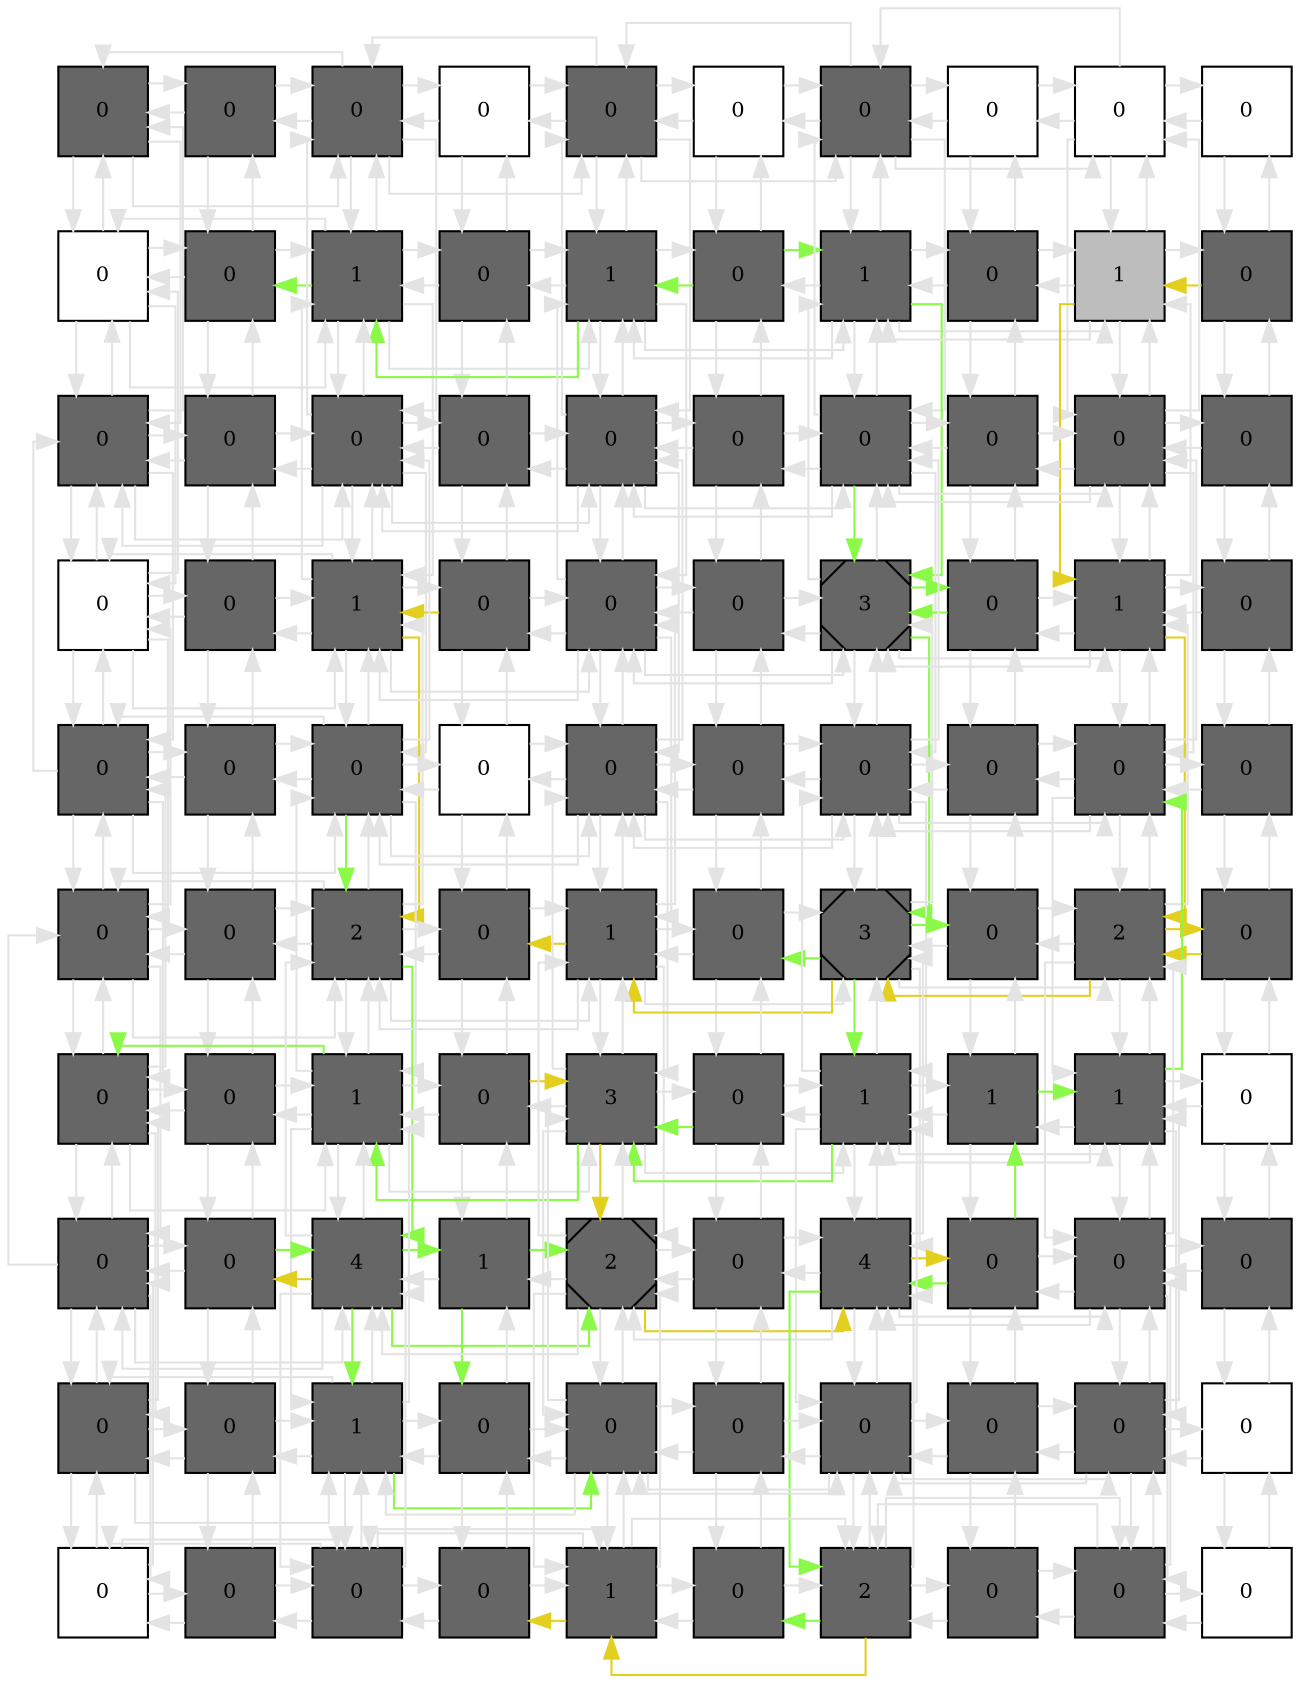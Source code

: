 digraph layout  {
rankdir=TB;
splines=ortho;
node [fixedsize=false, style=filled, width="0.6"];
edge [constraint=false];
0 [fillcolor="#666666", fontsize=10, label=0, shape=square, tooltip="name:  il6 ,\nin_degree: 4,\nout_degree: 4"];
1 [fillcolor="#666666", fontsize=10, label=0, shape=square, tooltip="name:  gp80m_a ,\nin_degree: 3,\nout_degree: 3"];
2 [fillcolor="#666666", fontsize=10, label=0, shape=square, tooltip="name:  dum_gp80_a_il6rc ,\nin_degree: 6,\nout_degree: 6"];
3 [fillcolor="#FFFFFF", fontsize=10, label=0, shape=square, tooltip="name: None,\nin_degree: 3,\nout_degree: 3"];
4 [fillcolor="#666666", fontsize=10, label=0, shape=square, tooltip="name:  raf1 ,\nin_degree: 6,\nout_degree: 6"];
5 [fillcolor="#FFFFFF", fontsize=10, label=0, shape=square, tooltip="name: None,\nin_degree: 3,\nout_degree: 3"];
6 [fillcolor="#666666", fontsize=10, label=0, shape=square, tooltip="name:  gab1_kin ,\nin_degree: 6,\nout_degree: 6"];
7 [fillcolor="#FFFFFF", fontsize=10, label=0, shape=square, tooltip="name: None,\nin_degree: 3,\nout_degree: 3"];
8 [fillcolor="#FFFFFF", fontsize=10, label=0, shape=square, tooltip="name: None,\nin_degree: 5,\nout_degree: 5"];
9 [fillcolor="#FFFFFF", fontsize=10, label=0, shape=square, tooltip="name: None,\nin_degree: 2,\nout_degree: 2"];
10 [fillcolor="#FFFFFF", fontsize=10, label=0, shape=square, tooltip="name: None,\nin_degree: 5,\nout_degree: 5"];
11 [fillcolor="#666666", fontsize=10, label=0, shape=square, tooltip="name:  plcg ,\nin_degree: 4,\nout_degree: 4"];
12 [fillcolor="#666666", fontsize=10, label=1, shape=square, tooltip="name:  gp130m ,\nin_degree: 7,\nout_degree: 7"];
13 [fillcolor="#666666", fontsize=10, label=0, shape=square, tooltip="name:  pi3k ,\nin_degree: 4,\nout_degree: 4"];
14 [fillcolor="#666666", fontsize=10, label=1, shape=square, tooltip="name:  ras ,\nin_degree: 7,\nout_degree: 7"];
15 [fillcolor="#666666", fontsize=10, label=0, shape=square, tooltip="name:  gab1_mem_p ,\nin_degree: 4,\nout_degree: 4"];
16 [fillcolor="#666666", fontsize=10, label=1, shape=square, tooltip="name:  dum_gab1_kin_or_jak1_gab1_mem_p ,\nin_degree: 7,\nout_degree: 7"];
17 [fillcolor="#666666", fontsize=10, label=0, shape=square, tooltip="name:  ras_gap ,\nin_degree: 4,\nout_degree: 4"];
18 [fillcolor="#bdbdbd", fontsize=10, label=1, shape=square, tooltip="name: None,\nin_degree: 6,\nout_degree: 6"];
19 [fillcolor="#666666", fontsize=10, label=0, shape=square, tooltip="name:  mekk1 ,\nin_degree: 3,\nout_degree: 3"];
20 [fillcolor="#666666", fontsize=10, label=0, shape=square, tooltip="name:  gp80s_a ,\nin_degree: 6,\nout_degree: 6"];
21 [fillcolor="#666666", fontsize=10, label=0, shape=square, tooltip="name:  ip3 ,\nin_degree: 4,\nout_degree: 4"];
22 [fillcolor="#666666", fontsize=10, label=0, shape=square, tooltip="name:  il6rc ,\nin_degree: 8,\nout_degree: 8"];
23 [fillcolor="#666666", fontsize=10, label=0, shape=square, tooltip="name:  notshp2_a ,\nin_degree: 4,\nout_degree: 4"];
24 [fillcolor="#666666", fontsize=10, label=0, shape=square, tooltip="name:  grb2_sos ,\nin_degree: 8,\nout_degree: 8"];
25 [fillcolor="#666666", fontsize=10, label=0, shape=square, tooltip="name:  dum_il6rc_p_or_grb2_vav ,\nin_degree: 4,\nout_degree: 4"];
26 [fillcolor="#666666", fontsize=10, label=0, shape=square, tooltip="name:  il6rc_p ,\nin_degree: 8,\nout_degree: 8"];
27 [fillcolor="#666666", fontsize=10, label=0, shape=square, tooltip="name:  ros ,\nin_degree: 4,\nout_degree: 4"];
28 [fillcolor="#666666", fontsize=10, label=0, shape=square, tooltip="name:  vav ,\nin_degree: 7,\nout_degree: 7"];
29 [fillcolor="#666666", fontsize=10, label=0, shape=square, tooltip="name:  rac1 ,\nin_degree: 3,\nout_degree: 3"];
30 [fillcolor="#FFFFFF", fontsize=10, label=0, shape=square, tooltip="name: None,\nin_degree: 6,\nout_degree: 6"];
31 [fillcolor="#666666", fontsize=10, label=0, shape=square, tooltip="name:  ca ,\nin_degree: 4,\nout_degree: 4"];
32 [fillcolor="#666666", fontsize=10, label=1, shape=square, tooltip="name:  pten ,\nin_degree: 8,\nout_degree: 8"];
33 [fillcolor="#666666", fontsize=10, label=0, shape=square, tooltip="name:  pip3 ,\nin_degree: 4,\nout_degree: 4"];
34 [fillcolor="#666666", fontsize=10, label=0, shape=square, tooltip="name:  gab1_mem ,\nin_degree: 8,\nout_degree: 8"];
35 [fillcolor="#666666", fontsize=10, label=0, shape=square, tooltip="name:  sirp1a ,\nin_degree: 4,\nout_degree: 4"];
36 [fillcolor="#666666", fontsize=10, label=3, shape=Msquare, tooltip="name:  shp2 ,\nin_degree: 8,\nout_degree: 8"];
37 [fillcolor="#666666", fontsize=10, label=0, shape=square, tooltip="name:  shp2_a ,\nin_degree: 4,\nout_degree: 4"];
38 [fillcolor="#666666", fontsize=10, label=1, shape=square, tooltip="name:  tdum_shp2_il6rc_p ,\nin_degree: 7,\nout_degree: 7"];
39 [fillcolor="#666666", fontsize=10, label=0, shape=square, tooltip="name:  tdum_shp2_stat1_py ,\nin_degree: 3,\nout_degree: 3"];
40 [fillcolor="#666666", fontsize=10, label=0, shape=square, tooltip="name:  gp130s ,\nin_degree: 6,\nout_degree: 6"];
41 [fillcolor="#666666", fontsize=10, label=0, shape=square, tooltip="name:  cam_ca ,\nin_degree: 4,\nout_degree: 4"];
42 [fillcolor="#666666", fontsize=10, label=0, shape=square, tooltip="name:  camk24 ,\nin_degree: 8,\nout_degree: 8"];
43 [fillcolor="#FFFFFF", fontsize=10, label=0, shape=square, tooltip="name: None,\nin_degree: 4,\nout_degree: 4"];
44 [fillcolor="#666666", fontsize=10, label=0, shape=square, tooltip="name:  mek1 ,\nin_degree: 8,\nout_degree: 8"];
45 [fillcolor="#666666", fontsize=10, label=0, shape=square, tooltip="name:  mek6 ,\nin_degree: 4,\nout_degree: 4"];
46 [fillcolor="#666666", fontsize=10, label=0, shape=square, tooltip="name:  jak1 ,\nin_degree: 8,\nout_degree: 8"];
47 [fillcolor="#666666", fontsize=10, label=0, shape=square, tooltip="name:  tdum_shp2_stat3_py ,\nin_degree: 4,\nout_degree: 4"];
48 [fillcolor="#666666", fontsize=10, label=0, shape=square, tooltip="name:  socs1 ,\nin_degree: 7,\nout_degree: 7"];
49 [fillcolor="#666666", fontsize=10, label=0, shape=square, tooltip="name:  tdum_socs1_vav ,\nin_degree: 3,\nout_degree: 3"];
50 [fillcolor="#666666", fontsize=10, label=0, shape=square, tooltip="name:  pdk1 ,\nin_degree: 6,\nout_degree: 6"];
51 [fillcolor="#666666", fontsize=10, label=0, shape=square, tooltip="name:  phlpp ,\nin_degree: 4,\nout_degree: 4"];
52 [fillcolor="#666666", fontsize=10, label=2, shape=square, tooltip="name:  dum_pkcd_camk24_stat1_ta ,\nin_degree: 8,\nout_degree: 8"];
53 [fillcolor="#666666", fontsize=10, label=0, shape=square, tooltip="name:  pkcd ,\nin_degree: 4,\nout_degree: 4"];
54 [fillcolor="#666666", fontsize=10, label=1, shape=square, tooltip="name:  irs1_ps ,\nin_degree: 8,\nout_degree: 8"];
55 [fillcolor="#666666", fontsize=10, label=0, shape=square, tooltip="name:  irs1_py ,\nin_degree: 4,\nout_degree: 4"];
56 [fillcolor="#666666", fontsize=10, label=3, shape=Msquare, tooltip="name:  stat1_py ,\nin_degree: 8,\nout_degree: 8"];
57 [fillcolor="#666666", fontsize=10, label=0, shape=square, tooltip="name:  stat3_py ,\nin_degree: 4,\nout_degree: 4"];
58 [fillcolor="#666666", fontsize=10, label=2, shape=square, tooltip="name:  cyt_ptpe ,\nin_degree: 7,\nout_degree: 7"];
59 [fillcolor="#666666", fontsize=10, label=0, shape=square, tooltip="name:  mek4 ,\nin_degree: 3,\nout_degree: 3"];
60 [fillcolor="#666666", fontsize=10, label=0, shape=square, tooltip="name:  mk2 ,\nin_degree: 6,\nout_degree: 6"];
61 [fillcolor="#666666", fontsize=10, label=0, shape=square, tooltip="name:  pias1 ,\nin_degree: 4,\nout_degree: 4"];
62 [fillcolor="#666666", fontsize=10, label=1, shape=square, tooltip="name:  stat1_ta ,\nin_degree: 8,\nout_degree: 8"];
63 [fillcolor="#666666", fontsize=10, label=0, shape=square, tooltip="name:  slim ,\nin_degree: 4,\nout_degree: 4"];
64 [fillcolor="#666666", fontsize=10, label=3, shape=square, tooltip="name:  erk12 ,\nin_degree: 8,\nout_degree: 8"];
65 [fillcolor="#666666", fontsize=10, label=0, shape=square, tooltip="name:  p38 ,\nin_degree: 4,\nout_degree: 4"];
66 [fillcolor="#666666", fontsize=10, label=1, shape=square, tooltip="name:  socs3 ,\nin_degree: 8,\nout_degree: 8"];
67 [fillcolor="#666666", fontsize=10, label=1, shape=square, tooltip="name:  junb ,\nin_degree: 4,\nout_degree: 4"];
68 [fillcolor="#666666", fontsize=10, label=1, shape=square, tooltip="name:  ir ,\nin_degree: 7,\nout_degree: 7"];
69 [fillcolor="#FFFFFF", fontsize=10, label=0, shape=square, tooltip="name: None,\nin_degree: 3,\nout_degree: 3"];
70 [fillcolor="#666666", fontsize=10, label=0, shape=square, tooltip="name:  ship ,\nin_degree: 6,\nout_degree: 6"];
71 [fillcolor="#666666", fontsize=10, label=0, shape=square, tooltip="name:  akt ,\nin_degree: 4,\nout_degree: 4"];
72 [fillcolor="#666666", fontsize=10, label=4, shape=square, tooltip="name:  fkhr ,\nin_degree: 8,\nout_degree: 8"];
73 [fillcolor="#666666", fontsize=10, label=1, shape=square, tooltip="name:  dum_mtorc1_or_pkcd_stat3_ta ,\nin_degree: 4,\nout_degree: 4"];
74 [fillcolor="#666666", fontsize=10, label=2, shape=Msquare, tooltip="name:  pro_proliferative ,\nin_degree: 8,\nout_degree: 8"];
75 [fillcolor="#666666", fontsize=10, label=0, shape=square, tooltip="name:  cebpb ,\nin_degree: 4,\nout_degree: 4"];
76 [fillcolor="#666666", fontsize=10, label=4, shape=square, tooltip="name:  pias3 ,\nin_degree: 8,\nout_degree: 8"];
77 [fillcolor="#666666", fontsize=10, label=0, shape=square, tooltip="name:  stat3_ta ,\nin_degree: 4,\nout_degree: 4"];
78 [fillcolor="#666666", fontsize=10, label=0, shape=square, tooltip="name:  a2m_gfbg ,\nin_degree: 7,\nout_degree: 7"];
79 [fillcolor="#666666", fontsize=10, label=0, shape=square, tooltip="name:  cmyc ,\nin_degree: 3,\nout_degree: 3"];
80 [fillcolor="#666666", fontsize=10, label=0, shape=square, tooltip="name:  mtor ,\nin_degree: 5,\nout_degree: 5"];
81 [fillcolor="#666666", fontsize=10, label=0, shape=square, tooltip="name:  mtorc2 ,\nin_degree: 4,\nout_degree: 4"];
82 [fillcolor="#666666", fontsize=10, label=1, shape=square, tooltip="name:  mtorc1 ,\nin_degree: 7,\nout_degree: 7"];
83 [fillcolor="#666666", fontsize=10, label=0, shape=square, tooltip="name:  bad ,\nin_degree: 4,\nout_degree: 4"];
84 [fillcolor="#666666", fontsize=10, label=0, shape=square, tooltip="name:  p70s6k ,\nin_degree: 7,\nout_degree: 7"];
85 [fillcolor="#666666", fontsize=10, label=0, shape=square, tooltip="name:  pro_hgf ,\nin_degree: 4,\nout_degree: 4"];
86 [fillcolor="#666666", fontsize=10, label=0, shape=square, tooltip="name:  tdum_socs3_shp2 ,\nin_degree: 7,\nout_degree: 7"];
87 [fillcolor="#666666", fontsize=10, label=0, shape=square, tooltip="name:  crp ,\nin_degree: 4,\nout_degree: 4"];
88 [fillcolor="#666666", fontsize=10, label=0, shape=square, tooltip="name:  nfkb ,\nin_degree: 6,\nout_degree: 6"];
89 [fillcolor="#FFFFFF", fontsize=10, label=0, shape=square, tooltip="name: None,\nin_degree: 3,\nout_degree: 3"];
90 [fillcolor="#FFFFFF", fontsize=10, label=0, shape=square, tooltip="name: None,\nin_degree: 4,\nout_degree: 4"];
91 [fillcolor="#666666", fontsize=10, label=0, shape=square, tooltip="name:  casp9 ,\nin_degree: 3,\nout_degree: 3"];
92 [fillcolor="#666666", fontsize=10, label=0, shape=square, tooltip="name:  gsk3 ,\nin_degree: 6,\nout_degree: 6"];
93 [fillcolor="#666666", fontsize=10, label=0, shape=square, tooltip="name:  anti_apoptotic ,\nin_degree: 3,\nout_degree: 3"];
94 [fillcolor="#666666", fontsize=10, label=1, shape=square, tooltip="name:  var_app ,\nin_degree: 6,\nout_degree: 6"];
95 [fillcolor="#666666", fontsize=10, label=0, shape=square, tooltip="name:  cebpd ,\nin_degree: 3,\nout_degree: 3"];
96 [fillcolor="#666666", fontsize=10, label=2, shape=square, tooltip="name:  dum_cebp_saa ,\nin_degree: 6,\nout_degree: 6"];
97 [fillcolor="#666666", fontsize=10, label=0, shape=square, tooltip="name:  cfos ,\nin_degree: 3,\nout_degree: 3"];
98 [fillcolor="#666666", fontsize=10, label=0, shape=square, tooltip="name:  saa ,\nin_degree: 5,\nout_degree: 5"];
99 [fillcolor="#FFFFFF", fontsize=10, label=0, shape=square, tooltip="name: None,\nin_degree: 2,\nout_degree: 2"];
0 -> 1  [color=grey89, style="penwidth(0.1)", tooltip=" ", weight=1];
0 -> 10  [color=grey89, style="penwidth(0.1)", tooltip=" ", weight=1];
0 -> 20  [color=grey89, style="penwidth(0.1)", tooltip=" ", weight=1];
0 -> 2  [color=grey89, style="penwidth(0.1)", tooltip=" ", weight=1];
1 -> 0  [color=grey89, style="penwidth(0.1)", tooltip=" ", weight=1];
1 -> 2  [color=grey89, style="penwidth(0.1)", tooltip=" ", weight=1];
1 -> 11  [color=grey89, style="penwidth(0.1)", tooltip=" ", weight=1];
2 -> 1  [color=grey89, style="penwidth(0.1)", tooltip=" ", weight=1];
2 -> 3  [color=grey89, style="penwidth(0.1)", tooltip=" ", weight=1];
2 -> 12  [color=grey89, style="penwidth(0.1)", tooltip=" ", weight=1];
2 -> 22  [color=grey89, style="penwidth(0.1)", tooltip=" ", weight=1];
2 -> 4  [color=grey89, style="penwidth(0.1)", tooltip=" ", weight=1];
2 -> 0  [color=grey89, style="penwidth(0.1)", tooltip=" ", weight=1];
3 -> 2  [color=grey89, style="penwidth(0.1)", tooltip=" ", weight=1];
3 -> 4  [color=grey89, style="penwidth(0.1)", tooltip=" ", weight=1];
3 -> 13  [color=grey89, style="penwidth(0.1)", tooltip=" ", weight=1];
4 -> 3  [color=grey89, style="penwidth(0.1)", tooltip=" ", weight=1];
4 -> 5  [color=grey89, style="penwidth(0.1)", tooltip=" ", weight=1];
4 -> 14  [color=grey89, style="penwidth(0.1)", tooltip=" ", weight=1];
4 -> 24  [color=grey89, style="penwidth(0.1)", tooltip=" ", weight=1];
4 -> 6  [color=grey89, style="penwidth(0.1)", tooltip=" ", weight=1];
4 -> 2  [color=grey89, style="penwidth(0.1)", tooltip=" ", weight=1];
5 -> 4  [color=grey89, style="penwidth(0.1)", tooltip=" ", weight=1];
5 -> 6  [color=grey89, style="penwidth(0.1)", tooltip=" ", weight=1];
5 -> 15  [color=grey89, style="penwidth(0.1)", tooltip=" ", weight=1];
6 -> 5  [color=grey89, style="penwidth(0.1)", tooltip=" ", weight=1];
6 -> 7  [color=grey89, style="penwidth(0.1)", tooltip=" ", weight=1];
6 -> 16  [color=grey89, style="penwidth(0.1)", tooltip=" ", weight=1];
6 -> 26  [color=grey89, style="penwidth(0.1)", tooltip=" ", weight=1];
6 -> 8  [color=grey89, style="penwidth(0.1)", tooltip=" ", weight=1];
6 -> 4  [color=grey89, style="penwidth(0.1)", tooltip=" ", weight=1];
7 -> 6  [color=grey89, style="penwidth(0.1)", tooltip=" ", weight=1];
7 -> 8  [color=grey89, style="penwidth(0.1)", tooltip=" ", weight=1];
7 -> 17  [color=grey89, style="penwidth(0.1)", tooltip=" ", weight=1];
8 -> 7  [color=grey89, style="penwidth(0.1)", tooltip=" ", weight=1];
8 -> 9  [color=grey89, style="penwidth(0.1)", tooltip=" ", weight=1];
8 -> 18  [color=grey89, style="penwidth(0.1)", tooltip=" ", weight=1];
8 -> 28  [color=grey89, style="penwidth(0.1)", tooltip=" ", weight=1];
8 -> 6  [color=grey89, style="penwidth(0.1)", tooltip=" ", weight=1];
9 -> 8  [color=grey89, style="penwidth(0.1)", tooltip=" ", weight=1];
9 -> 19  [color=grey89, style="penwidth(0.1)", tooltip=" ", weight=1];
10 -> 0  [color=grey89, style="penwidth(0.1)", tooltip=" ", weight=1];
10 -> 11  [color=grey89, style="penwidth(0.1)", tooltip=" ", weight=1];
10 -> 20  [color=grey89, style="penwidth(0.1)", tooltip=" ", weight=1];
10 -> 30  [color=grey89, style="penwidth(0.1)", tooltip=" ", weight=1];
10 -> 12  [color=grey89, style="penwidth(0.1)", tooltip=" ", weight=1];
11 -> 1  [color=grey89, style="penwidth(0.1)", tooltip=" ", weight=1];
11 -> 10  [color=grey89, style="penwidth(0.1)", tooltip=" ", weight=1];
11 -> 12  [color=grey89, style="penwidth(0.1)", tooltip=" ", weight=1];
11 -> 21  [color=grey89, style="penwidth(0.1)", tooltip=" ", weight=1];
12 -> 2  [color=grey89, style="penwidth(0.1)", tooltip=" ", weight=1];
12 -> 11  [color="#8AF947", style="penwidth(0.1)", tooltip="15( gab1_mem_p ) to 11( plcg )", weight=1];
12 -> 13  [color=grey89, style="penwidth(0.1)", tooltip=" ", weight=1];
12 -> 22  [color=grey89, style="penwidth(0.1)", tooltip=" ", weight=1];
12 -> 32  [color=grey89, style="penwidth(0.1)", tooltip=" ", weight=1];
12 -> 14  [color=grey89, style="penwidth(0.1)", tooltip=" ", weight=1];
12 -> 10  [color=grey89, style="penwidth(0.1)", tooltip=" ", weight=1];
13 -> 3  [color=grey89, style="penwidth(0.1)", tooltip=" ", weight=1];
13 -> 12  [color=grey89, style="penwidth(0.1)", tooltip=" ", weight=1];
13 -> 14  [color=grey89, style="penwidth(0.1)", tooltip=" ", weight=1];
13 -> 23  [color=grey89, style="penwidth(0.1)", tooltip=" ", weight=1];
14 -> 4  [color=grey89, style="penwidth(0.1)", tooltip=" ", weight=1];
14 -> 13  [color=grey89, style="penwidth(0.1)", tooltip=" ", weight=1];
14 -> 15  [color=grey89, style="penwidth(0.1)", tooltip=" ", weight=1];
14 -> 24  [color=grey89, style="penwidth(0.1)", tooltip=" ", weight=1];
14 -> 34  [color=grey89, style="penwidth(0.1)", tooltip=" ", weight=1];
14 -> 16  [color=grey89, style="penwidth(0.1)", tooltip=" ", weight=1];
14 -> 12  [color="#8AF947", style="penwidth(0.1)", tooltip="15( gab1_mem_p ) to 11( plcg )", weight=1];
15 -> 5  [color=grey89, style="penwidth(0.1)", tooltip=" ", weight=1];
15 -> 14  [color="#8AF947", style="penwidth(0.1)", tooltip="15( gab1_mem_p ) to 11( plcg )", weight=1];
15 -> 16  [color="#8AF947", style="penwidth(0.1)", tooltip="15( gab1_mem_p ) to 37( shp2_a )", weight=1];
15 -> 25  [color=grey89, style="penwidth(0.1)", tooltip=" ", weight=1];
16 -> 6  [color=grey89, style="penwidth(0.1)", tooltip=" ", weight=1];
16 -> 15  [color=grey89, style="penwidth(0.1)", tooltip=" ", weight=1];
16 -> 17  [color=grey89, style="penwidth(0.1)", tooltip=" ", weight=1];
16 -> 26  [color=grey89, style="penwidth(0.1)", tooltip=" ", weight=1];
16 -> 36  [color="#8AF947", style="penwidth(0.1)", tooltip="15( gab1_mem_p ) to 37( shp2_a )", weight=1];
16 -> 18  [color=grey89, style="penwidth(0.1)", tooltip=" ", weight=1];
16 -> 14  [color=grey89, style="penwidth(0.1)", tooltip=" ", weight=1];
17 -> 7  [color=grey89, style="penwidth(0.1)", tooltip=" ", weight=1];
17 -> 16  [color=grey89, style="penwidth(0.1)", tooltip=" ", weight=1];
17 -> 18  [color=grey89, style="penwidth(0.1)", tooltip=" ", weight=1];
17 -> 27  [color=grey89, style="penwidth(0.1)", tooltip=" ", weight=1];
18 -> 8  [color=grey89, style="penwidth(0.1)", tooltip=" ", weight=1];
18 -> 17  [color=grey89, style="penwidth(0.1)", tooltip=" ", weight=1];
18 -> 19  [color=grey89, style="penwidth(0.1)", tooltip=" ", weight=1];
18 -> 28  [color=grey89, style="penwidth(0.1)", tooltip=" ", weight=1];
18 -> 38  [color="#E2CF1F", style="penwidth(0.1)", tooltip="19( mekk1 ) to 59( mek4 )", weight=1];
18 -> 16  [color=grey89, style="penwidth(0.1)", tooltip=" ", weight=1];
19 -> 9  [color=grey89, style="penwidth(0.1)", tooltip=" ", weight=1];
19 -> 18  [color="#E2CF1F", style="penwidth(0.1)", tooltip="19( mekk1 ) to 59( mek4 )", weight=1];
19 -> 29  [color=grey89, style="penwidth(0.1)", tooltip=" ", weight=1];
20 -> 10  [color=grey89, style="penwidth(0.1)", tooltip=" ", weight=1];
20 -> 21  [color=grey89, style="penwidth(0.1)", tooltip=" ", weight=1];
20 -> 30  [color=grey89, style="penwidth(0.1)", tooltip=" ", weight=1];
20 -> 40  [color=grey89, style="penwidth(0.1)", tooltip=" ", weight=1];
20 -> 0  [color=grey89, style="penwidth(0.1)", tooltip=" ", weight=1];
20 -> 22  [color=grey89, style="penwidth(0.1)", tooltip=" ", weight=1];
21 -> 11  [color=grey89, style="penwidth(0.1)", tooltip=" ", weight=1];
21 -> 20  [color=grey89, style="penwidth(0.1)", tooltip=" ", weight=1];
21 -> 22  [color=grey89, style="penwidth(0.1)", tooltip=" ", weight=1];
21 -> 31  [color=grey89, style="penwidth(0.1)", tooltip=" ", weight=1];
22 -> 12  [color=grey89, style="penwidth(0.1)", tooltip=" ", weight=1];
22 -> 21  [color=grey89, style="penwidth(0.1)", tooltip=" ", weight=1];
22 -> 23  [color=grey89, style="penwidth(0.1)", tooltip=" ", weight=1];
22 -> 32  [color=grey89, style="penwidth(0.1)", tooltip=" ", weight=1];
22 -> 42  [color=grey89, style="penwidth(0.1)", tooltip=" ", weight=1];
22 -> 2  [color=grey89, style="penwidth(0.1)", tooltip=" ", weight=1];
22 -> 24  [color=grey89, style="penwidth(0.1)", tooltip=" ", weight=1];
22 -> 20  [color=grey89, style="penwidth(0.1)", tooltip=" ", weight=1];
23 -> 13  [color=grey89, style="penwidth(0.1)", tooltip=" ", weight=1];
23 -> 22  [color=grey89, style="penwidth(0.1)", tooltip=" ", weight=1];
23 -> 24  [color=grey89, style="penwidth(0.1)", tooltip=" ", weight=1];
23 -> 33  [color=grey89, style="penwidth(0.1)", tooltip=" ", weight=1];
24 -> 14  [color=grey89, style="penwidth(0.1)", tooltip=" ", weight=1];
24 -> 23  [color=grey89, style="penwidth(0.1)", tooltip=" ", weight=1];
24 -> 25  [color=grey89, style="penwidth(0.1)", tooltip=" ", weight=1];
24 -> 34  [color=grey89, style="penwidth(0.1)", tooltip=" ", weight=1];
24 -> 44  [color=grey89, style="penwidth(0.1)", tooltip=" ", weight=1];
24 -> 4  [color=grey89, style="penwidth(0.1)", tooltip=" ", weight=1];
24 -> 26  [color=grey89, style="penwidth(0.1)", tooltip=" ", weight=1];
24 -> 22  [color=grey89, style="penwidth(0.1)", tooltip=" ", weight=1];
25 -> 15  [color=grey89, style="penwidth(0.1)", tooltip=" ", weight=1];
25 -> 24  [color=grey89, style="penwidth(0.1)", tooltip=" ", weight=1];
25 -> 26  [color=grey89, style="penwidth(0.1)", tooltip=" ", weight=1];
25 -> 35  [color=grey89, style="penwidth(0.1)", tooltip=" ", weight=1];
26 -> 16  [color=grey89, style="penwidth(0.1)", tooltip=" ", weight=1];
26 -> 25  [color=grey89, style="penwidth(0.1)", tooltip=" ", weight=1];
26 -> 27  [color=grey89, style="penwidth(0.1)", tooltip=" ", weight=1];
26 -> 36  [color="#8AF947", style="penwidth(0.1)", tooltip="26( il6rc_p ) to 57( stat3_py )", weight=1];
26 -> 46  [color=grey89, style="penwidth(0.1)", tooltip=" ", weight=1];
26 -> 6  [color=grey89, style="penwidth(0.1)", tooltip=" ", weight=1];
26 -> 28  [color=grey89, style="penwidth(0.1)", tooltip=" ", weight=1];
26 -> 24  [color=grey89, style="penwidth(0.1)", tooltip=" ", weight=1];
27 -> 17  [color=grey89, style="penwidth(0.1)", tooltip=" ", weight=1];
27 -> 26  [color=grey89, style="penwidth(0.1)", tooltip=" ", weight=1];
27 -> 28  [color=grey89, style="penwidth(0.1)", tooltip=" ", weight=1];
27 -> 37  [color=grey89, style="penwidth(0.1)", tooltip=" ", weight=1];
28 -> 18  [color=grey89, style="penwidth(0.1)", tooltip=" ", weight=1];
28 -> 27  [color=grey89, style="penwidth(0.1)", tooltip=" ", weight=1];
28 -> 29  [color=grey89, style="penwidth(0.1)", tooltip=" ", weight=1];
28 -> 38  [color=grey89, style="penwidth(0.1)", tooltip=" ", weight=1];
28 -> 48  [color=grey89, style="penwidth(0.1)", tooltip=" ", weight=1];
28 -> 8  [color=grey89, style="penwidth(0.1)", tooltip=" ", weight=1];
28 -> 26  [color=grey89, style="penwidth(0.1)", tooltip=" ", weight=1];
29 -> 19  [color=grey89, style="penwidth(0.1)", tooltip=" ", weight=1];
29 -> 28  [color=grey89, style="penwidth(0.1)", tooltip=" ", weight=1];
29 -> 39  [color=grey89, style="penwidth(0.1)", tooltip=" ", weight=1];
30 -> 20  [color=grey89, style="penwidth(0.1)", tooltip=" ", weight=1];
30 -> 31  [color=grey89, style="penwidth(0.1)", tooltip=" ", weight=1];
30 -> 40  [color=grey89, style="penwidth(0.1)", tooltip=" ", weight=1];
30 -> 50  [color=grey89, style="penwidth(0.1)", tooltip=" ", weight=1];
30 -> 10  [color=grey89, style="penwidth(0.1)", tooltip=" ", weight=1];
30 -> 32  [color=grey89, style="penwidth(0.1)", tooltip=" ", weight=1];
31 -> 21  [color=grey89, style="penwidth(0.1)", tooltip=" ", weight=1];
31 -> 30  [color=grey89, style="penwidth(0.1)", tooltip=" ", weight=1];
31 -> 32  [color=grey89, style="penwidth(0.1)", tooltip=" ", weight=1];
31 -> 41  [color=grey89, style="penwidth(0.1)", tooltip=" ", weight=1];
32 -> 22  [color=grey89, style="penwidth(0.1)", tooltip=" ", weight=1];
32 -> 31  [color=grey89, style="penwidth(0.1)", tooltip=" ", weight=1];
32 -> 33  [color=grey89, style="penwidth(0.1)", tooltip=" ", weight=1];
32 -> 42  [color=grey89, style="penwidth(0.1)", tooltip=" ", weight=1];
32 -> 52  [color="#E2CF1F", style="penwidth(0.1)", tooltip="33( pip3 ) to 71( akt )", weight=1];
32 -> 12  [color=grey89, style="penwidth(0.1)", tooltip=" ", weight=1];
32 -> 34  [color=grey89, style="penwidth(0.1)", tooltip=" ", weight=1];
32 -> 30  [color=grey89, style="penwidth(0.1)", tooltip=" ", weight=1];
33 -> 23  [color=grey89, style="penwidth(0.1)", tooltip=" ", weight=1];
33 -> 32  [color="#E2CF1F", style="penwidth(0.1)", tooltip="33( pip3 ) to 71( akt )", weight=1];
33 -> 34  [color=grey89, style="penwidth(0.1)", tooltip=" ", weight=1];
33 -> 43  [color=grey89, style="penwidth(0.1)", tooltip=" ", weight=1];
34 -> 24  [color=grey89, style="penwidth(0.1)", tooltip=" ", weight=1];
34 -> 33  [color=grey89, style="penwidth(0.1)", tooltip=" ", weight=1];
34 -> 35  [color=grey89, style="penwidth(0.1)", tooltip=" ", weight=1];
34 -> 44  [color=grey89, style="penwidth(0.1)", tooltip=" ", weight=1];
34 -> 54  [color=grey89, style="penwidth(0.1)", tooltip=" ", weight=1];
34 -> 14  [color=grey89, style="penwidth(0.1)", tooltip=" ", weight=1];
34 -> 36  [color=grey89, style="penwidth(0.1)", tooltip=" ", weight=1];
34 -> 32  [color=grey89, style="penwidth(0.1)", tooltip=" ", weight=1];
35 -> 25  [color=grey89, style="penwidth(0.1)", tooltip=" ", weight=1];
35 -> 34  [color=grey89, style="penwidth(0.1)", tooltip=" ", weight=1];
35 -> 36  [color=grey89, style="penwidth(0.1)", tooltip=" ", weight=1];
35 -> 45  [color=grey89, style="penwidth(0.1)", tooltip=" ", weight=1];
36 -> 26  [color=grey89, style="penwidth(0.1)", tooltip=" ", weight=1];
36 -> 35  [color=grey89, style="penwidth(0.1)", tooltip=" ", weight=1];
36 -> 37  [color="#8AF947", style="penwidth(0.1)", tooltip="15( gab1_mem_p ) to 37( shp2_a )", weight=1];
36 -> 46  [color=grey89, style="penwidth(0.1)", tooltip=" ", weight=1];
36 -> 56  [color="#8AF947", style="penwidth(0.1)", tooltip="26( il6rc_p ) to 57( stat3_py )", weight=1];
36 -> 16  [color=grey89, style="penwidth(0.1)", tooltip=" ", weight=1];
36 -> 38  [color=grey89, style="penwidth(0.1)", tooltip=" ", weight=1];
36 -> 34  [color=grey89, style="penwidth(0.1)", tooltip=" ", weight=1];
37 -> 27  [color=grey89, style="penwidth(0.1)", tooltip=" ", weight=1];
37 -> 36  [color="#8AF947", style="penwidth(0.1)", tooltip="37( shp2_a ) to 55( irs1_py )", weight=1];
37 -> 38  [color=grey89, style="penwidth(0.1)", tooltip=" ", weight=1];
37 -> 47  [color=grey89, style="penwidth(0.1)", tooltip=" ", weight=1];
38 -> 28  [color=grey89, style="penwidth(0.1)", tooltip=" ", weight=1];
38 -> 37  [color=grey89, style="penwidth(0.1)", tooltip=" ", weight=1];
38 -> 39  [color=grey89, style="penwidth(0.1)", tooltip=" ", weight=1];
38 -> 48  [color=grey89, style="penwidth(0.1)", tooltip=" ", weight=1];
38 -> 58  [color="#E2CF1F", style="penwidth(0.1)", tooltip="19( mekk1 ) to 59( mek4 )", weight=1];
38 -> 18  [color=grey89, style="penwidth(0.1)", tooltip=" ", weight=1];
38 -> 36  [color=grey89, style="penwidth(0.1)", tooltip=" ", weight=1];
39 -> 29  [color=grey89, style="penwidth(0.1)", tooltip=" ", weight=1];
39 -> 38  [color=grey89, style="penwidth(0.1)", tooltip=" ", weight=1];
39 -> 49  [color=grey89, style="penwidth(0.1)", tooltip=" ", weight=1];
40 -> 30  [color=grey89, style="penwidth(0.1)", tooltip=" ", weight=1];
40 -> 41  [color=grey89, style="penwidth(0.1)", tooltip=" ", weight=1];
40 -> 50  [color=grey89, style="penwidth(0.1)", tooltip=" ", weight=1];
40 -> 60  [color=grey89, style="penwidth(0.1)", tooltip=" ", weight=1];
40 -> 20  [color=grey89, style="penwidth(0.1)", tooltip=" ", weight=1];
40 -> 42  [color=grey89, style="penwidth(0.1)", tooltip=" ", weight=1];
41 -> 31  [color=grey89, style="penwidth(0.1)", tooltip=" ", weight=1];
41 -> 40  [color=grey89, style="penwidth(0.1)", tooltip=" ", weight=1];
41 -> 42  [color=grey89, style="penwidth(0.1)", tooltip=" ", weight=1];
41 -> 51  [color=grey89, style="penwidth(0.1)", tooltip=" ", weight=1];
42 -> 32  [color=grey89, style="penwidth(0.1)", tooltip=" ", weight=1];
42 -> 41  [color=grey89, style="penwidth(0.1)", tooltip=" ", weight=1];
42 -> 43  [color=grey89, style="penwidth(0.1)", tooltip=" ", weight=1];
42 -> 52  [color="#8AF947", style="penwidth(0.1)", tooltip="42( camk24 ) to 74( pro_proliferative )", weight=1];
42 -> 62  [color=grey89, style="penwidth(0.1)", tooltip=" ", weight=1];
42 -> 22  [color=grey89, style="penwidth(0.1)", tooltip=" ", weight=1];
42 -> 44  [color=grey89, style="penwidth(0.1)", tooltip=" ", weight=1];
42 -> 40  [color=grey89, style="penwidth(0.1)", tooltip=" ", weight=1];
43 -> 33  [color=grey89, style="penwidth(0.1)", tooltip=" ", weight=1];
43 -> 42  [color=grey89, style="penwidth(0.1)", tooltip=" ", weight=1];
43 -> 44  [color=grey89, style="penwidth(0.1)", tooltip=" ", weight=1];
43 -> 53  [color=grey89, style="penwidth(0.1)", tooltip=" ", weight=1];
44 -> 34  [color=grey89, style="penwidth(0.1)", tooltip=" ", weight=1];
44 -> 43  [color=grey89, style="penwidth(0.1)", tooltip=" ", weight=1];
44 -> 45  [color=grey89, style="penwidth(0.1)", tooltip=" ", weight=1];
44 -> 54  [color=grey89, style="penwidth(0.1)", tooltip=" ", weight=1];
44 -> 64  [color=grey89, style="penwidth(0.1)", tooltip=" ", weight=1];
44 -> 24  [color=grey89, style="penwidth(0.1)", tooltip=" ", weight=1];
44 -> 46  [color=grey89, style="penwidth(0.1)", tooltip=" ", weight=1];
44 -> 42  [color=grey89, style="penwidth(0.1)", tooltip=" ", weight=1];
45 -> 35  [color=grey89, style="penwidth(0.1)", tooltip=" ", weight=1];
45 -> 44  [color=grey89, style="penwidth(0.1)", tooltip=" ", weight=1];
45 -> 46  [color=grey89, style="penwidth(0.1)", tooltip=" ", weight=1];
45 -> 55  [color=grey89, style="penwidth(0.1)", tooltip=" ", weight=1];
46 -> 36  [color=grey89, style="penwidth(0.1)", tooltip=" ", weight=1];
46 -> 45  [color=grey89, style="penwidth(0.1)", tooltip=" ", weight=1];
46 -> 47  [color=grey89, style="penwidth(0.1)", tooltip=" ", weight=1];
46 -> 56  [color=grey89, style="penwidth(0.1)", tooltip=" ", weight=1];
46 -> 66  [color=grey89, style="penwidth(0.1)", tooltip=" ", weight=1];
46 -> 26  [color=grey89, style="penwidth(0.1)", tooltip=" ", weight=1];
46 -> 48  [color=grey89, style="penwidth(0.1)", tooltip=" ", weight=1];
46 -> 44  [color=grey89, style="penwidth(0.1)", tooltip=" ", weight=1];
47 -> 37  [color=grey89, style="penwidth(0.1)", tooltip=" ", weight=1];
47 -> 46  [color=grey89, style="penwidth(0.1)", tooltip=" ", weight=1];
47 -> 48  [color=grey89, style="penwidth(0.1)", tooltip=" ", weight=1];
47 -> 57  [color=grey89, style="penwidth(0.1)", tooltip=" ", weight=1];
48 -> 38  [color=grey89, style="penwidth(0.1)", tooltip=" ", weight=1];
48 -> 47  [color=grey89, style="penwidth(0.1)", tooltip=" ", weight=1];
48 -> 49  [color=grey89, style="penwidth(0.1)", tooltip=" ", weight=1];
48 -> 58  [color=grey89, style="penwidth(0.1)", tooltip=" ", weight=1];
48 -> 68  [color=grey89, style="penwidth(0.1)", tooltip=" ", weight=1];
48 -> 28  [color=grey89, style="penwidth(0.1)", tooltip=" ", weight=1];
48 -> 46  [color=grey89, style="penwidth(0.1)", tooltip=" ", weight=1];
49 -> 39  [color=grey89, style="penwidth(0.1)", tooltip=" ", weight=1];
49 -> 48  [color=grey89, style="penwidth(0.1)", tooltip=" ", weight=1];
49 -> 59  [color=grey89, style="penwidth(0.1)", tooltip=" ", weight=1];
50 -> 40  [color=grey89, style="penwidth(0.1)", tooltip=" ", weight=1];
50 -> 51  [color=grey89, style="penwidth(0.1)", tooltip=" ", weight=1];
50 -> 60  [color=grey89, style="penwidth(0.1)", tooltip=" ", weight=1];
50 -> 70  [color=grey89, style="penwidth(0.1)", tooltip=" ", weight=1];
50 -> 30  [color=grey89, style="penwidth(0.1)", tooltip=" ", weight=1];
50 -> 52  [color=grey89, style="penwidth(0.1)", tooltip=" ", weight=1];
51 -> 41  [color=grey89, style="penwidth(0.1)", tooltip=" ", weight=1];
51 -> 50  [color=grey89, style="penwidth(0.1)", tooltip=" ", weight=1];
51 -> 52  [color=grey89, style="penwidth(0.1)", tooltip=" ", weight=1];
51 -> 61  [color=grey89, style="penwidth(0.1)", tooltip=" ", weight=1];
52 -> 42  [color=grey89, style="penwidth(0.1)", tooltip=" ", weight=1];
52 -> 51  [color=grey89, style="penwidth(0.1)", tooltip=" ", weight=1];
52 -> 53  [color=grey89, style="penwidth(0.1)", tooltip=" ", weight=1];
52 -> 62  [color=grey89, style="penwidth(0.1)", tooltip=" ", weight=1];
52 -> 72  [color="#8AF947", style="penwidth(0.1)", tooltip="42( camk24 ) to 74( pro_proliferative )", weight=1];
52 -> 32  [color=grey89, style="penwidth(0.1)", tooltip=" ", weight=1];
52 -> 54  [color=grey89, style="penwidth(0.1)", tooltip=" ", weight=1];
52 -> 50  [color=grey89, style="penwidth(0.1)", tooltip=" ", weight=1];
53 -> 43  [color=grey89, style="penwidth(0.1)", tooltip=" ", weight=1];
53 -> 52  [color=grey89, style="penwidth(0.1)", tooltip=" ", weight=1];
53 -> 54  [color=grey89, style="penwidth(0.1)", tooltip=" ", weight=1];
53 -> 63  [color=grey89, style="penwidth(0.1)", tooltip=" ", weight=1];
54 -> 44  [color=grey89, style="penwidth(0.1)", tooltip=" ", weight=1];
54 -> 53  [color="#E2CF1F", style="penwidth(0.1)", tooltip="59( mek4 ) to 53( pkcd )", weight=1];
54 -> 55  [color=grey89, style="penwidth(0.1)", tooltip=" ", weight=1];
54 -> 64  [color=grey89, style="penwidth(0.1)", tooltip=" ", weight=1];
54 -> 74  [color=grey89, style="penwidth(0.1)", tooltip=" ", weight=1];
54 -> 34  [color=grey89, style="penwidth(0.1)", tooltip=" ", weight=1];
54 -> 56  [color=grey89, style="penwidth(0.1)", tooltip=" ", weight=1];
54 -> 52  [color=grey89, style="penwidth(0.1)", tooltip=" ", weight=1];
55 -> 45  [color=grey89, style="penwidth(0.1)", tooltip=" ", weight=1];
55 -> 54  [color=grey89, style="penwidth(0.1)", tooltip=" ", weight=1];
55 -> 56  [color=grey89, style="penwidth(0.1)", tooltip=" ", weight=1];
55 -> 65  [color=grey89, style="penwidth(0.1)", tooltip=" ", weight=1];
56 -> 46  [color=grey89, style="penwidth(0.1)", tooltip=" ", weight=1];
56 -> 55  [color="#8AF947", style="penwidth(0.1)", tooltip="37( shp2_a ) to 55( irs1_py )", weight=1];
56 -> 57  [color="#8AF947", style="penwidth(0.1)", tooltip="26( il6rc_p ) to 57( stat3_py )", weight=1];
56 -> 66  [color="#8AF947", style="penwidth(0.1)", tooltip="56( stat1_py ) to 62( stat1_ta )", weight=1];
56 -> 76  [color=grey89, style="penwidth(0.1)", tooltip=" ", weight=1];
56 -> 36  [color=grey89, style="penwidth(0.1)", tooltip=" ", weight=1];
56 -> 58  [color=grey89, style="penwidth(0.1)", tooltip=" ", weight=1];
56 -> 54  [color="#E2CF1F", style="penwidth(0.1)", tooltip="59( mek4 ) to 53( pkcd )", weight=1];
57 -> 47  [color=grey89, style="penwidth(0.1)", tooltip=" ", weight=1];
57 -> 56  [color=grey89, style="penwidth(0.1)", tooltip=" ", weight=1];
57 -> 58  [color=grey89, style="penwidth(0.1)", tooltip=" ", weight=1];
57 -> 67  [color=grey89, style="penwidth(0.1)", tooltip=" ", weight=1];
58 -> 48  [color=grey89, style="penwidth(0.1)", tooltip=" ", weight=1];
58 -> 57  [color=grey89, style="penwidth(0.1)", tooltip=" ", weight=1];
58 -> 59  [color="#E2CF1F", style="penwidth(0.1)", tooltip="19( mekk1 ) to 59( mek4 )", weight=1];
58 -> 68  [color=grey89, style="penwidth(0.1)", tooltip=" ", weight=1];
58 -> 78  [color=grey89, style="penwidth(0.1)", tooltip=" ", weight=1];
58 -> 38  [color=grey89, style="penwidth(0.1)", tooltip=" ", weight=1];
58 -> 56  [color="#E2CF1F", style="penwidth(0.1)", tooltip="59( mek4 ) to 53( pkcd )", weight=1];
59 -> 49  [color=grey89, style="penwidth(0.1)", tooltip=" ", weight=1];
59 -> 58  [color="#E2CF1F", style="penwidth(0.1)", tooltip="59( mek4 ) to 53( pkcd )", weight=1];
59 -> 69  [color=grey89, style="penwidth(0.1)", tooltip=" ", weight=1];
60 -> 50  [color=grey89, style="penwidth(0.1)", tooltip=" ", weight=1];
60 -> 61  [color=grey89, style="penwidth(0.1)", tooltip=" ", weight=1];
60 -> 70  [color=grey89, style="penwidth(0.1)", tooltip=" ", weight=1];
60 -> 80  [color=grey89, style="penwidth(0.1)", tooltip=" ", weight=1];
60 -> 40  [color=grey89, style="penwidth(0.1)", tooltip=" ", weight=1];
60 -> 62  [color=grey89, style="penwidth(0.1)", tooltip=" ", weight=1];
61 -> 51  [color=grey89, style="penwidth(0.1)", tooltip=" ", weight=1];
61 -> 60  [color=grey89, style="penwidth(0.1)", tooltip=" ", weight=1];
61 -> 62  [color=grey89, style="penwidth(0.1)", tooltip=" ", weight=1];
61 -> 71  [color=grey89, style="penwidth(0.1)", tooltip=" ", weight=1];
62 -> 52  [color=grey89, style="penwidth(0.1)", tooltip=" ", weight=1];
62 -> 61  [color=grey89, style="penwidth(0.1)", tooltip=" ", weight=1];
62 -> 63  [color=grey89, style="penwidth(0.1)", tooltip=" ", weight=1];
62 -> 72  [color=grey89, style="penwidth(0.1)", tooltip=" ", weight=1];
62 -> 82  [color=grey89, style="penwidth(0.1)", tooltip=" ", weight=1];
62 -> 42  [color=grey89, style="penwidth(0.1)", tooltip=" ", weight=1];
62 -> 64  [color=grey89, style="penwidth(0.1)", tooltip=" ", weight=1];
62 -> 60  [color="#8AF947", style="penwidth(0.1)", tooltip="65( p38 ) to 60( mk2 )", weight=1];
63 -> 53  [color=grey89, style="penwidth(0.1)", tooltip=" ", weight=1];
63 -> 62  [color=grey89, style="penwidth(0.1)", tooltip=" ", weight=1];
63 -> 64  [color="#E2CF1F", style="penwidth(0.1)", tooltip="63( slim ) to 77( stat3_ta )", weight=1];
63 -> 73  [color=grey89, style="penwidth(0.1)", tooltip=" ", weight=1];
64 -> 54  [color=grey89, style="penwidth(0.1)", tooltip=" ", weight=1];
64 -> 63  [color=grey89, style="penwidth(0.1)", tooltip=" ", weight=1];
64 -> 65  [color=grey89, style="penwidth(0.1)", tooltip=" ", weight=1];
64 -> 74  [color="#E2CF1F", style="penwidth(0.1)", tooltip="63( slim ) to 77( stat3_ta )", weight=1];
64 -> 84  [color=grey89, style="penwidth(0.1)", tooltip=" ", weight=1];
64 -> 44  [color=grey89, style="penwidth(0.1)", tooltip=" ", weight=1];
64 -> 66  [color=grey89, style="penwidth(0.1)", tooltip=" ", weight=1];
64 -> 62  [color="#8AF947", style="penwidth(0.1)", tooltip="65( p38 ) to 60( mk2 )", weight=1];
65 -> 55  [color=grey89, style="penwidth(0.1)", tooltip=" ", weight=1];
65 -> 64  [color="#8AF947", style="penwidth(0.1)", tooltip="65( p38 ) to 60( mk2 )", weight=1];
65 -> 66  [color=grey89, style="penwidth(0.1)", tooltip=" ", weight=1];
65 -> 75  [color=grey89, style="penwidth(0.1)", tooltip=" ", weight=1];
66 -> 56  [color=grey89, style="penwidth(0.1)", tooltip=" ", weight=1];
66 -> 65  [color=grey89, style="penwidth(0.1)", tooltip=" ", weight=1];
66 -> 67  [color=grey89, style="penwidth(0.1)", tooltip=" ", weight=1];
66 -> 76  [color=grey89, style="penwidth(0.1)", tooltip=" ", weight=1];
66 -> 86  [color=grey89, style="penwidth(0.1)", tooltip=" ", weight=1];
66 -> 46  [color=grey89, style="penwidth(0.1)", tooltip=" ", weight=1];
66 -> 68  [color=grey89, style="penwidth(0.1)", tooltip=" ", weight=1];
66 -> 64  [color="#8AF947", style="penwidth(0.1)", tooltip="56( stat1_py ) to 62( stat1_ta )", weight=1];
67 -> 57  [color=grey89, style="penwidth(0.1)", tooltip=" ", weight=1];
67 -> 66  [color=grey89, style="penwidth(0.1)", tooltip=" ", weight=1];
67 -> 68  [color="#8AF947", style="penwidth(0.1)", tooltip="77( stat3_ta ) to 48( socs1 )", weight=1];
67 -> 77  [color=grey89, style="penwidth(0.1)", tooltip=" ", weight=1];
68 -> 58  [color=grey89, style="penwidth(0.1)", tooltip=" ", weight=1];
68 -> 67  [color=grey89, style="penwidth(0.1)", tooltip=" ", weight=1];
68 -> 69  [color=grey89, style="penwidth(0.1)", tooltip=" ", weight=1];
68 -> 78  [color=grey89, style="penwidth(0.1)", tooltip=" ", weight=1];
68 -> 88  [color=grey89, style="penwidth(0.1)", tooltip=" ", weight=1];
68 -> 48  [color="#8AF947", style="penwidth(0.1)", tooltip="77( stat3_ta ) to 48( socs1 )", weight=1];
68 -> 66  [color=grey89, style="penwidth(0.1)", tooltip=" ", weight=1];
69 -> 59  [color=grey89, style="penwidth(0.1)", tooltip=" ", weight=1];
69 -> 68  [color=grey89, style="penwidth(0.1)", tooltip=" ", weight=1];
69 -> 79  [color=grey89, style="penwidth(0.1)", tooltip=" ", weight=1];
70 -> 60  [color=grey89, style="penwidth(0.1)", tooltip=" ", weight=1];
70 -> 71  [color=grey89, style="penwidth(0.1)", tooltip=" ", weight=1];
70 -> 80  [color=grey89, style="penwidth(0.1)", tooltip=" ", weight=1];
70 -> 90  [color=grey89, style="penwidth(0.1)", tooltip=" ", weight=1];
70 -> 50  [color=grey89, style="penwidth(0.1)", tooltip=" ", weight=1];
70 -> 72  [color=grey89, style="penwidth(0.1)", tooltip=" ", weight=1];
71 -> 61  [color=grey89, style="penwidth(0.1)", tooltip=" ", weight=1];
71 -> 70  [color=grey89, style="penwidth(0.1)", tooltip=" ", weight=1];
71 -> 72  [color="#8AF947", style="penwidth(0.1)", tooltip="71( akt ) to 83( bad )", weight=1];
71 -> 81  [color=grey89, style="penwidth(0.1)", tooltip=" ", weight=1];
72 -> 62  [color=grey89, style="penwidth(0.1)", tooltip=" ", weight=1];
72 -> 71  [color="#E2CF1F", style="penwidth(0.1)", tooltip="33( pip3 ) to 71( akt )", weight=1];
72 -> 73  [color="#8AF947", style="penwidth(0.1)", tooltip="71( akt ) to 83( bad )", weight=1];
72 -> 82  [color="#8AF947", style="penwidth(0.1)", tooltip="71( akt ) to 84( p70s6k )", weight=1];
72 -> 92  [color=grey89, style="penwidth(0.1)", tooltip=" ", weight=1];
72 -> 52  [color=grey89, style="penwidth(0.1)", tooltip=" ", weight=1];
72 -> 74  [color="#8AF947", style="penwidth(0.1)", tooltip="42( camk24 ) to 74( pro_proliferative )", weight=1];
72 -> 70  [color=grey89, style="penwidth(0.1)", tooltip=" ", weight=1];
73 -> 63  [color=grey89, style="penwidth(0.1)", tooltip=" ", weight=1];
73 -> 72  [color=grey89, style="penwidth(0.1)", tooltip=" ", weight=1];
73 -> 74  [color="#8AF947", style="penwidth(0.1)", tooltip="73( dum_mtorc1_or_pkcd_stat3_ta ) to 77( stat3_ta )", weight=1];
73 -> 83  [color="#8AF947", style="penwidth(0.1)", tooltip="71( akt ) to 83( bad )", weight=1];
74 -> 64  [color=grey89, style="penwidth(0.1)", tooltip=" ", weight=1];
74 -> 73  [color=grey89, style="penwidth(0.1)", tooltip=" ", weight=1];
74 -> 75  [color=grey89, style="penwidth(0.1)", tooltip=" ", weight=1];
74 -> 84  [color=grey89, style="penwidth(0.1)", tooltip=" ", weight=1];
74 -> 94  [color=grey89, style="penwidth(0.1)", tooltip=" ", weight=1];
74 -> 54  [color=grey89, style="penwidth(0.1)", tooltip=" ", weight=1];
74 -> 76  [color="#E2CF1F", style="penwidth(0.1)", tooltip="63( slim ) to 77( stat3_ta )", weight=1];
74 -> 72  [color=grey89, style="penwidth(0.1)", tooltip=" ", weight=1];
75 -> 65  [color=grey89, style="penwidth(0.1)", tooltip=" ", weight=1];
75 -> 74  [color=grey89, style="penwidth(0.1)", tooltip=" ", weight=1];
75 -> 76  [color=grey89, style="penwidth(0.1)", tooltip=" ", weight=1];
75 -> 85  [color=grey89, style="penwidth(0.1)", tooltip=" ", weight=1];
76 -> 66  [color=grey89, style="penwidth(0.1)", tooltip=" ", weight=1];
76 -> 75  [color=grey89, style="penwidth(0.1)", tooltip=" ", weight=1];
76 -> 77  [color="#E2CF1F", style="penwidth(0.1)", tooltip="63( slim ) to 77( stat3_ta )", weight=1];
76 -> 86  [color=grey89, style="penwidth(0.1)", tooltip=" ", weight=1];
76 -> 96  [color="#8AF947", style="penwidth(0.1)", tooltip="77( stat3_ta ) to 95( cebpd )", weight=1];
76 -> 56  [color=grey89, style="penwidth(0.1)", tooltip=" ", weight=1];
76 -> 78  [color=grey89, style="penwidth(0.1)", tooltip=" ", weight=1];
76 -> 74  [color=grey89, style="penwidth(0.1)", tooltip=" ", weight=1];
77 -> 67  [color="#8AF947", style="penwidth(0.1)", tooltip="77( stat3_ta ) to 48( socs1 )", weight=1];
77 -> 76  [color="#8AF947", style="penwidth(0.1)", tooltip="77( stat3_ta ) to 95( cebpd )", weight=1];
77 -> 78  [color=grey89, style="penwidth(0.1)", tooltip=" ", weight=1];
77 -> 87  [color=grey89, style="penwidth(0.1)", tooltip=" ", weight=1];
78 -> 68  [color=grey89, style="penwidth(0.1)", tooltip=" ", weight=1];
78 -> 77  [color=grey89, style="penwidth(0.1)", tooltip=" ", weight=1];
78 -> 79  [color=grey89, style="penwidth(0.1)", tooltip=" ", weight=1];
78 -> 88  [color=grey89, style="penwidth(0.1)", tooltip=" ", weight=1];
78 -> 98  [color=grey89, style="penwidth(0.1)", tooltip=" ", weight=1];
78 -> 58  [color=grey89, style="penwidth(0.1)", tooltip=" ", weight=1];
78 -> 76  [color=grey89, style="penwidth(0.1)", tooltip=" ", weight=1];
79 -> 69  [color=grey89, style="penwidth(0.1)", tooltip=" ", weight=1];
79 -> 78  [color=grey89, style="penwidth(0.1)", tooltip=" ", weight=1];
79 -> 89  [color=grey89, style="penwidth(0.1)", tooltip=" ", weight=1];
80 -> 70  [color=grey89, style="penwidth(0.1)", tooltip=" ", weight=1];
80 -> 81  [color=grey89, style="penwidth(0.1)", tooltip=" ", weight=1];
80 -> 90  [color=grey89, style="penwidth(0.1)", tooltip=" ", weight=1];
80 -> 60  [color=grey89, style="penwidth(0.1)", tooltip=" ", weight=1];
80 -> 82  [color=grey89, style="penwidth(0.1)", tooltip=" ", weight=1];
81 -> 71  [color=grey89, style="penwidth(0.1)", tooltip=" ", weight=1];
81 -> 80  [color=grey89, style="penwidth(0.1)", tooltip=" ", weight=1];
81 -> 82  [color=grey89, style="penwidth(0.1)", tooltip=" ", weight=1];
81 -> 91  [color=grey89, style="penwidth(0.1)", tooltip=" ", weight=1];
82 -> 72  [color=grey89, style="penwidth(0.1)", tooltip=" ", weight=1];
82 -> 81  [color=grey89, style="penwidth(0.1)", tooltip=" ", weight=1];
82 -> 83  [color=grey89, style="penwidth(0.1)", tooltip=" ", weight=1];
82 -> 92  [color=grey89, style="penwidth(0.1)", tooltip=" ", weight=1];
82 -> 62  [color=grey89, style="penwidth(0.1)", tooltip=" ", weight=1];
82 -> 84  [color="#8AF947", style="penwidth(0.1)", tooltip="71( akt ) to 84( p70s6k )", weight=1];
82 -> 80  [color=grey89, style="penwidth(0.1)", tooltip=" ", weight=1];
83 -> 73  [color=grey89, style="penwidth(0.1)", tooltip=" ", weight=1];
83 -> 82  [color=grey89, style="penwidth(0.1)", tooltip=" ", weight=1];
83 -> 84  [color=grey89, style="penwidth(0.1)", tooltip=" ", weight=1];
83 -> 93  [color=grey89, style="penwidth(0.1)", tooltip=" ", weight=1];
84 -> 74  [color=grey89, style="penwidth(0.1)", tooltip=" ", weight=1];
84 -> 83  [color=grey89, style="penwidth(0.1)", tooltip=" ", weight=1];
84 -> 85  [color=grey89, style="penwidth(0.1)", tooltip=" ", weight=1];
84 -> 94  [color=grey89, style="penwidth(0.1)", tooltip=" ", weight=1];
84 -> 64  [color=grey89, style="penwidth(0.1)", tooltip=" ", weight=1];
84 -> 86  [color=grey89, style="penwidth(0.1)", tooltip=" ", weight=1];
84 -> 82  [color=grey89, style="penwidth(0.1)", tooltip=" ", weight=1];
85 -> 75  [color=grey89, style="penwidth(0.1)", tooltip=" ", weight=1];
85 -> 84  [color=grey89, style="penwidth(0.1)", tooltip=" ", weight=1];
85 -> 86  [color=grey89, style="penwidth(0.1)", tooltip=" ", weight=1];
85 -> 95  [color=grey89, style="penwidth(0.1)", tooltip=" ", weight=1];
86 -> 76  [color=grey89, style="penwidth(0.1)", tooltip=" ", weight=1];
86 -> 85  [color=grey89, style="penwidth(0.1)", tooltip=" ", weight=1];
86 -> 87  [color=grey89, style="penwidth(0.1)", tooltip=" ", weight=1];
86 -> 96  [color=grey89, style="penwidth(0.1)", tooltip=" ", weight=1];
86 -> 66  [color=grey89, style="penwidth(0.1)", tooltip=" ", weight=1];
86 -> 88  [color=grey89, style="penwidth(0.1)", tooltip=" ", weight=1];
86 -> 84  [color=grey89, style="penwidth(0.1)", tooltip=" ", weight=1];
87 -> 77  [color=grey89, style="penwidth(0.1)", tooltip=" ", weight=1];
87 -> 86  [color=grey89, style="penwidth(0.1)", tooltip=" ", weight=1];
87 -> 88  [color=grey89, style="penwidth(0.1)", tooltip=" ", weight=1];
87 -> 97  [color=grey89, style="penwidth(0.1)", tooltip=" ", weight=1];
88 -> 78  [color=grey89, style="penwidth(0.1)", tooltip=" ", weight=1];
88 -> 87  [color=grey89, style="penwidth(0.1)", tooltip=" ", weight=1];
88 -> 89  [color=grey89, style="penwidth(0.1)", tooltip=" ", weight=1];
88 -> 98  [color=grey89, style="penwidth(0.1)", tooltip=" ", weight=1];
88 -> 68  [color=grey89, style="penwidth(0.1)", tooltip=" ", weight=1];
88 -> 86  [color=grey89, style="penwidth(0.1)", tooltip=" ", weight=1];
89 -> 79  [color=grey89, style="penwidth(0.1)", tooltip=" ", weight=1];
89 -> 88  [color=grey89, style="penwidth(0.1)", tooltip=" ", weight=1];
89 -> 99  [color=grey89, style="penwidth(0.1)", tooltip=" ", weight=1];
90 -> 80  [color=grey89, style="penwidth(0.1)", tooltip=" ", weight=1];
90 -> 91  [color=grey89, style="penwidth(0.1)", tooltip=" ", weight=1];
90 -> 70  [color=grey89, style="penwidth(0.1)", tooltip=" ", weight=1];
90 -> 92  [color=grey89, style="penwidth(0.1)", tooltip=" ", weight=1];
91 -> 81  [color=grey89, style="penwidth(0.1)", tooltip=" ", weight=1];
91 -> 90  [color=grey89, style="penwidth(0.1)", tooltip=" ", weight=1];
91 -> 92  [color=grey89, style="penwidth(0.1)", tooltip=" ", weight=1];
92 -> 82  [color=grey89, style="penwidth(0.1)", tooltip=" ", weight=1];
92 -> 91  [color=grey89, style="penwidth(0.1)", tooltip=" ", weight=1];
92 -> 93  [color=grey89, style="penwidth(0.1)", tooltip=" ", weight=1];
92 -> 72  [color=grey89, style="penwidth(0.1)", tooltip=" ", weight=1];
92 -> 94  [color=grey89, style="penwidth(0.1)", tooltip=" ", weight=1];
92 -> 90  [color=grey89, style="penwidth(0.1)", tooltip=" ", weight=1];
93 -> 83  [color=grey89, style="penwidth(0.1)", tooltip=" ", weight=1];
93 -> 92  [color=grey89, style="penwidth(0.1)", tooltip=" ", weight=1];
93 -> 94  [color=grey89, style="penwidth(0.1)", tooltip=" ", weight=1];
94 -> 84  [color=grey89, style="penwidth(0.1)", tooltip=" ", weight=1];
94 -> 93  [color="#E2CF1F", style="penwidth(0.1)", tooltip="77( stat3_ta ) to 93( anti_apoptotic )", weight=1];
94 -> 95  [color=grey89, style="penwidth(0.1)", tooltip=" ", weight=1];
94 -> 74  [color=grey89, style="penwidth(0.1)", tooltip=" ", weight=1];
94 -> 96  [color=grey89, style="penwidth(0.1)", tooltip=" ", weight=1];
94 -> 92  [color=grey89, style="penwidth(0.1)", tooltip=" ", weight=1];
95 -> 85  [color=grey89, style="penwidth(0.1)", tooltip=" ", weight=1];
95 -> 94  [color=grey89, style="penwidth(0.1)", tooltip=" ", weight=1];
95 -> 96  [color=grey89, style="penwidth(0.1)", tooltip=" ", weight=1];
96 -> 86  [color=grey89, style="penwidth(0.1)", tooltip=" ", weight=1];
96 -> 95  [color="#8AF947", style="penwidth(0.1)", tooltip="77( stat3_ta ) to 95( cebpd )", weight=1];
96 -> 97  [color=grey89, style="penwidth(0.1)", tooltip=" ", weight=1];
96 -> 76  [color=grey89, style="penwidth(0.1)", tooltip=" ", weight=1];
96 -> 98  [color=grey89, style="penwidth(0.1)", tooltip=" ", weight=1];
96 -> 94  [color="#E2CF1F", style="penwidth(0.1)", tooltip="77( stat3_ta ) to 93( anti_apoptotic )", weight=1];
97 -> 87  [color=grey89, style="penwidth(0.1)", tooltip=" ", weight=1];
97 -> 96  [color=grey89, style="penwidth(0.1)", tooltip=" ", weight=1];
97 -> 98  [color=grey89, style="penwidth(0.1)", tooltip=" ", weight=1];
98 -> 88  [color=grey89, style="penwidth(0.1)", tooltip=" ", weight=1];
98 -> 97  [color=grey89, style="penwidth(0.1)", tooltip=" ", weight=1];
98 -> 99  [color=grey89, style="penwidth(0.1)", tooltip=" ", weight=1];
98 -> 78  [color=grey89, style="penwidth(0.1)", tooltip=" ", weight=1];
98 -> 96  [color=grey89, style="penwidth(0.1)", tooltip=" ", weight=1];
99 -> 89  [color=grey89, style="penwidth(0.1)", tooltip=" ", weight=1];
99 -> 98  [color=grey89, style="penwidth(0.1)", tooltip=" ", weight=1];
edge [constraint=true, style=invis];

0 -> 10 -> 20 -> 30 -> 40 -> 50 -> 60 -> 70 -> 80 -> 90;
1 -> 11 -> 21 -> 31 -> 41 -> 51 -> 61 -> 71 -> 81 -> 91;
2 -> 12 -> 22 -> 32 -> 42 -> 52 -> 62 -> 72 -> 82 -> 92;
3 -> 13 -> 23 -> 33 -> 43 -> 53 -> 63 -> 73 -> 83 -> 93;
4 -> 14 -> 24 -> 34 -> 44 -> 54 -> 64 -> 74 -> 84 -> 94;
5 -> 15 -> 25 -> 35 -> 45 -> 55 -> 65 -> 75 -> 85 -> 95;
6 -> 16 -> 26 -> 36 -> 46 -> 56 -> 66 -> 76 -> 86 -> 96;
7 -> 17 -> 27 -> 37 -> 47 -> 57 -> 67 -> 77 -> 87 -> 97;
8 -> 18 -> 28 -> 38 -> 48 -> 58 -> 68 -> 78 -> 88 -> 98;
9 -> 19 -> 29 -> 39 -> 49 -> 59 -> 69 -> 79 -> 89 -> 99;
rank = same {0 -> 1 -> 2 -> 3 -> 4 -> 5 -> 6 -> 7 -> 8 -> 9};
rank = same {10 -> 11 -> 12 -> 13 -> 14 -> 15 -> 16 -> 17 -> 18 -> 19};
rank = same {20 -> 21 -> 22 -> 23 -> 24 -> 25 -> 26 -> 27 -> 28 -> 29};
rank = same {30 -> 31 -> 32 -> 33 -> 34 -> 35 -> 36 -> 37 -> 38 -> 39};
rank = same {40 -> 41 -> 42 -> 43 -> 44 -> 45 -> 46 -> 47 -> 48 -> 49};
rank = same {50 -> 51 -> 52 -> 53 -> 54 -> 55 -> 56 -> 57 -> 58 -> 59};
rank = same {60 -> 61 -> 62 -> 63 -> 64 -> 65 -> 66 -> 67 -> 68 -> 69};
rank = same {70 -> 71 -> 72 -> 73 -> 74 -> 75 -> 76 -> 77 -> 78 -> 79};
rank = same {80 -> 81 -> 82 -> 83 -> 84 -> 85 -> 86 -> 87 -> 88 -> 89};
rank = same {90 -> 91 -> 92 -> 93 -> 94 -> 95 -> 96 -> 97 -> 98 -> 99};
}